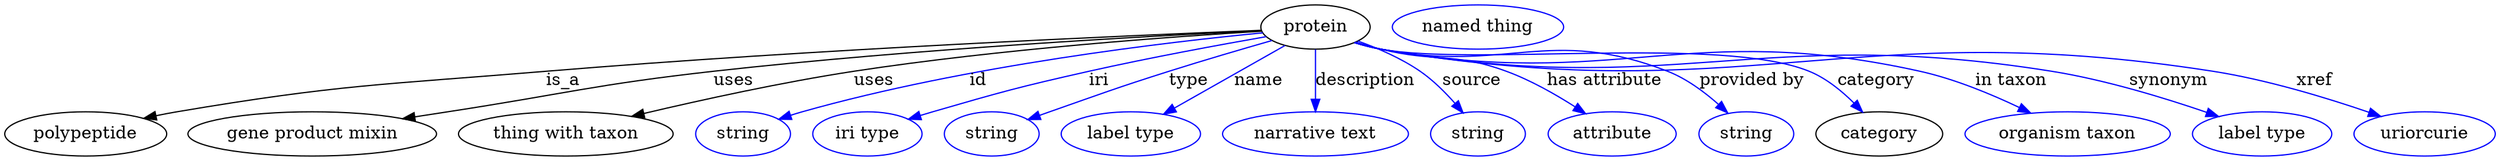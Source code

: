 digraph {
	graph [bb="0,0,2019.8,123"];
	node [label="\N"];
	protein	[height=0.5,
		label=protein,
		pos="1063.6,105",
		width=1.2277];
	polypeptide	[height=0.5,
		pos="65.644,18",
		width=1.8234];
	protein -> polypeptide	[label=is_a,
		lp="452.64,61.5",
		pos="e,112.85,30.703 1019.6,102.35 917.48,98.352 656.33,87.095 438.64,69 305.41,57.925 271.46,58.338 139.64,36 134.2,35.078 128.56,34.002 \
122.93,32.849"];
	"gene product mixin"	[height=0.5,
		pos="249.64,18",
		width=2.7984];
	protein -> "gene product mixin"	[label=uses,
		lp="591.14,61.5",
		pos="e,323.01,30.35 1020,102.06 934.44,98.002 738.52,87.411 574.64,69 478.57,58.207 455.19,50.716 359.64,36 351.04,34.675 342.06,33.29 \
333.1,31.907"];
	"thing with taxon"	[height=0.5,
		pos="455.64,18",
		width=2.4192];
	protein -> "thing with taxon"	[label=uses,
		lp="705.14,61.5",
		pos="e,508.99,32.33 1020.1,101.62 950.03,97.398 807.89,87.293 688.64,69 630.73,60.116 565.6,45.761 518.95,34.706"];
	id	[color=blue,
		height=0.5,
		label=string,
		pos="598.64,18",
		width=1.0652];
	protein -> id	[color=blue,
		label=id,
		lp="789.64,61.5",
		pos="e,627.64,29.948 1020.9,100.28 944.63,92.922 780.4,73.844 646.64,36 643.54,35.121 640.34,34.148 637.15,33.124",
		style=solid];
	iri	[color=blue,
		height=0.5,
		label="iri type",
		pos="699.64,18",
		width=1.2277];
	protein -> iri	[color=blue,
		label=iri,
		lp="887.64,61.5",
		pos="e,733.27,29.865 1023.6,97.202 986.26,90.657 928.97,80.136 879.64,69 823.18,56.251 809.27,52.03 753.64,36 750.13,34.988 746.5,33.911 \
742.86,32.81",
		style=solid];
	type	[color=blue,
		height=0.5,
		label=string,
		pos="800.64,18",
		width=1.0652];
	protein -> type	[color=blue,
		label=type,
		lp="960.64,61.5",
		pos="e,829.95,29.697 1028.4,94.047 1004.6,87.244 972.66,77.883 944.64,69 901.24,55.239 890.61,51.079 847.64,36 844.96,35.057 842.19,34.077 \
839.4,33.084",
		style=solid];
	name	[color=blue,
		height=0.5,
		label="label type",
		pos="913.64,18",
		width=1.5707];
	protein -> name	[color=blue,
		label=name,
		lp="1017.6,61.5",
		pos="e,940.22,34.06 1038.9,89.964 1014.4,76.111 976.8,54.791 949.17,39.134",
		style=solid];
	description	[color=blue,
		height=0.5,
		label="narrative text",
		pos="1063.6,18",
		width=2.0943];
	protein -> description	[color=blue,
		label=description,
		lp="1104.1,61.5",
		pos="e,1063.6,36.175 1063.6,86.799 1063.6,75.163 1063.6,59.548 1063.6,46.237",
		style=solid];
	source	[color=blue,
		height=0.5,
		label=string,
		pos="1195.6,18",
		width=1.0652];
	protein -> source	[color=blue,
		label=source,
		lp="1190.6,61.5",
		pos="e,1183.5,35.129 1098,93.622 1114.2,87.818 1133.3,79.596 1148.6,69 1159.1,61.784 1169,51.893 1177,42.813",
		style=solid];
	"has attribute"	[color=blue,
		height=0.5,
		label=attribute,
		pos="1303.6,18",
		width=1.4443];
	protein -> "has attribute"	[color=blue,
		label="has attribute",
		lp="1297.6,61.5",
		pos="e,1282.4,34.44 1096.2,92.779 1102.9,90.689 1110,88.648 1116.6,87 1161.3,75.945 1175.5,84.923 1218.6,69 1238,61.871 1257.9,50.392 \
1273.6,40.229",
		style=solid];
	"provided by"	[color=blue,
		height=0.5,
		label=string,
		pos="1411.6,18",
		width=1.0652];
	protein -> "provided by"	[color=blue,
		label="provided by",
		lp="1416.1,61.5",
		pos="e,1396.8,35.117 1095.6,92.442 1102.4,90.326 1109.7,88.359 1116.6,87 1218.1,67.071 1252.4,106.8 1348.6,69 1363.7,63.086 1378,52.282 \
1389.2,42.226",
		style=solid];
	category	[height=0.5,
		pos="1519.6,18",
		width=1.4263];
	protein -> category	[color=blue,
		label=category,
		lp="1517.1,61.5",
		pos="e,1506.1,35.728 1095.3,92.394 1102.2,90.253 1109.6,88.289 1116.6,87 1192.4,73.126 1391.3,97.988 1462.6,69 1476.4,63.392 1489.2,52.972 \
1499.1,43.091",
		style=solid];
	"in taxon"	[color=blue,
		height=0.5,
		label="organism taxon",
		pos="1672.6,18",
		width=2.3109];
	protein -> "in taxon"	[color=blue,
		label="in taxon",
		lp="1626.6,61.5",
		pos="e,1642.5,35.056 1095.2,92.337 1102.2,90.199 1109.6,88.251 1116.6,87 1307.6,53.076 1363.3,110.95 1552.6,69 1580.7,62.779 1610.6,50.36 \
1633.5,39.457",
		style=solid];
	synonym	[color=blue,
		height=0.5,
		label="label type",
		pos="1830.6,18",
		width=1.5707];
	protein -> synonym	[color=blue,
		label=synonym,
		lp="1754.6,61.5",
		pos="e,1795.2,32.204 1095.2,92.293 1102.2,90.158 1109.6,88.222 1116.6,87 1354.6,45.729 1421.2,107.18 1659.6,69 1703.3,62.011 1751.5,47.246 \
1785.6,35.563",
		style=solid];
	xref	[color=blue,
		height=0.5,
		label=uriorcurie,
		pos="1962.6,18",
		width=1.5887];
	protein -> xref	[color=blue,
		label=xref,
		lp="1873.1,61.5",
		pos="e,1927,32.272 1095.2,92.259 1102.2,90.126 1109.6,88.2 1116.6,87 1412.1,36.733 1494.6,115.2 1790.6,69 1834.5,62.149 1883,47.368 1917.3,\
35.644",
		style=solid];
	"named thing_category"	[color=blue,
		height=0.5,
		label="named thing",
		pos="1195.6,105",
		width=1.9318];
}

